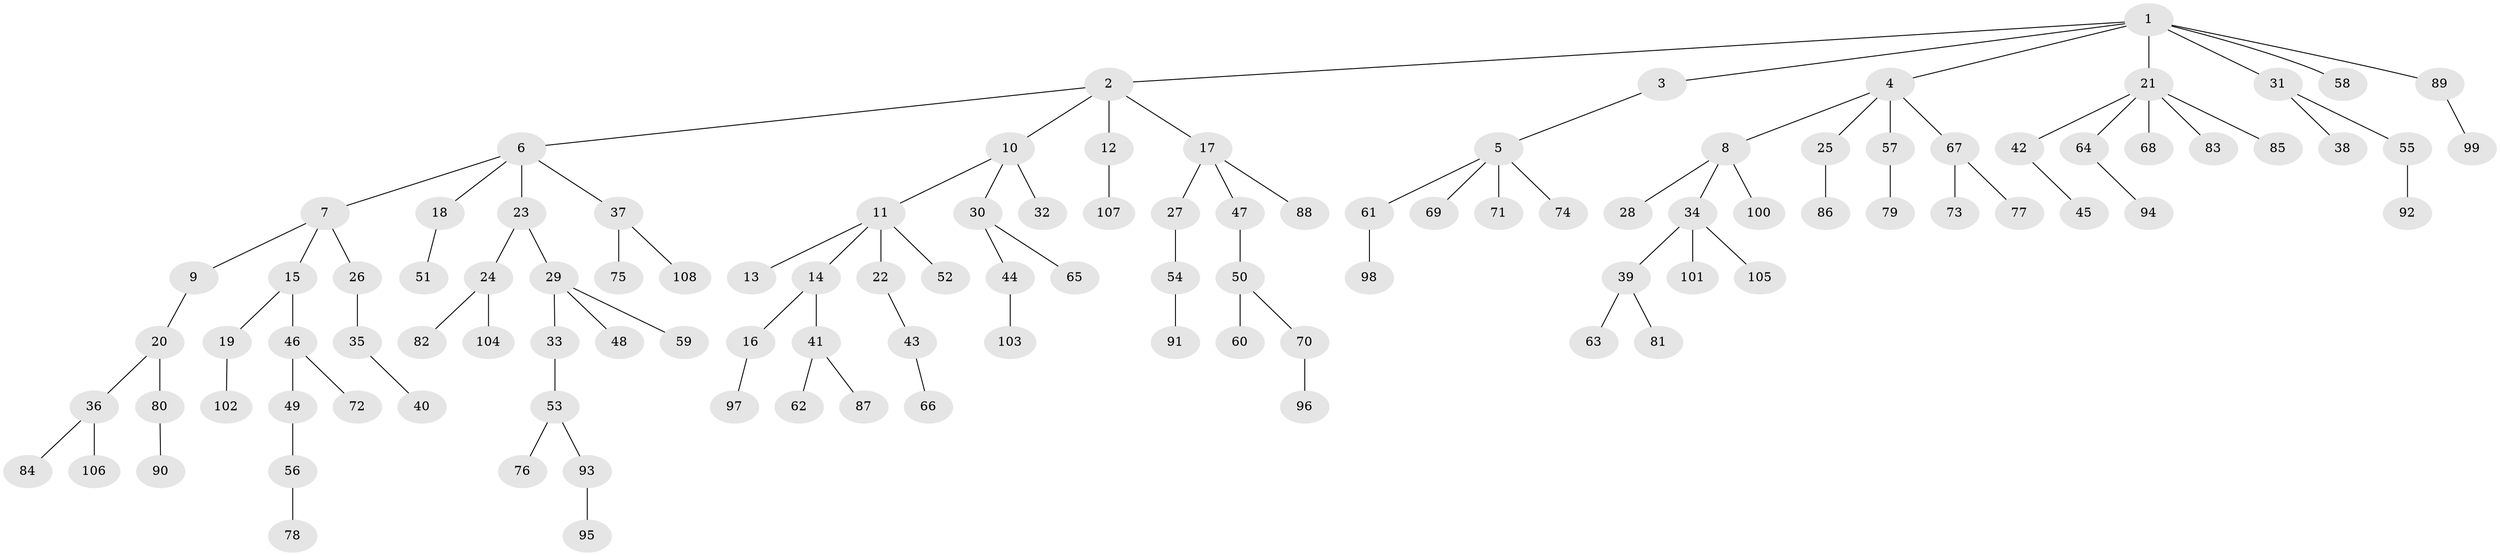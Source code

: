 // coarse degree distribution, {6: 0.0273972602739726, 5: 0.0547945205479452, 2: 0.2054794520547945, 4: 0.0547945205479452, 3: 0.1232876712328767, 1: 0.5342465753424658}
// Generated by graph-tools (version 1.1) at 2025/24/03/03/25 07:24:07]
// undirected, 108 vertices, 107 edges
graph export_dot {
graph [start="1"]
  node [color=gray90,style=filled];
  1;
  2;
  3;
  4;
  5;
  6;
  7;
  8;
  9;
  10;
  11;
  12;
  13;
  14;
  15;
  16;
  17;
  18;
  19;
  20;
  21;
  22;
  23;
  24;
  25;
  26;
  27;
  28;
  29;
  30;
  31;
  32;
  33;
  34;
  35;
  36;
  37;
  38;
  39;
  40;
  41;
  42;
  43;
  44;
  45;
  46;
  47;
  48;
  49;
  50;
  51;
  52;
  53;
  54;
  55;
  56;
  57;
  58;
  59;
  60;
  61;
  62;
  63;
  64;
  65;
  66;
  67;
  68;
  69;
  70;
  71;
  72;
  73;
  74;
  75;
  76;
  77;
  78;
  79;
  80;
  81;
  82;
  83;
  84;
  85;
  86;
  87;
  88;
  89;
  90;
  91;
  92;
  93;
  94;
  95;
  96;
  97;
  98;
  99;
  100;
  101;
  102;
  103;
  104;
  105;
  106;
  107;
  108;
  1 -- 2;
  1 -- 3;
  1 -- 4;
  1 -- 21;
  1 -- 31;
  1 -- 58;
  1 -- 89;
  2 -- 6;
  2 -- 10;
  2 -- 12;
  2 -- 17;
  3 -- 5;
  4 -- 8;
  4 -- 25;
  4 -- 57;
  4 -- 67;
  5 -- 61;
  5 -- 69;
  5 -- 71;
  5 -- 74;
  6 -- 7;
  6 -- 18;
  6 -- 23;
  6 -- 37;
  7 -- 9;
  7 -- 15;
  7 -- 26;
  8 -- 28;
  8 -- 34;
  8 -- 100;
  9 -- 20;
  10 -- 11;
  10 -- 30;
  10 -- 32;
  11 -- 13;
  11 -- 14;
  11 -- 22;
  11 -- 52;
  12 -- 107;
  14 -- 16;
  14 -- 41;
  15 -- 19;
  15 -- 46;
  16 -- 97;
  17 -- 27;
  17 -- 47;
  17 -- 88;
  18 -- 51;
  19 -- 102;
  20 -- 36;
  20 -- 80;
  21 -- 42;
  21 -- 64;
  21 -- 68;
  21 -- 83;
  21 -- 85;
  22 -- 43;
  23 -- 24;
  23 -- 29;
  24 -- 82;
  24 -- 104;
  25 -- 86;
  26 -- 35;
  27 -- 54;
  29 -- 33;
  29 -- 48;
  29 -- 59;
  30 -- 44;
  30 -- 65;
  31 -- 38;
  31 -- 55;
  33 -- 53;
  34 -- 39;
  34 -- 101;
  34 -- 105;
  35 -- 40;
  36 -- 84;
  36 -- 106;
  37 -- 75;
  37 -- 108;
  39 -- 63;
  39 -- 81;
  41 -- 62;
  41 -- 87;
  42 -- 45;
  43 -- 66;
  44 -- 103;
  46 -- 49;
  46 -- 72;
  47 -- 50;
  49 -- 56;
  50 -- 60;
  50 -- 70;
  53 -- 76;
  53 -- 93;
  54 -- 91;
  55 -- 92;
  56 -- 78;
  57 -- 79;
  61 -- 98;
  64 -- 94;
  67 -- 73;
  67 -- 77;
  70 -- 96;
  80 -- 90;
  89 -- 99;
  93 -- 95;
}
